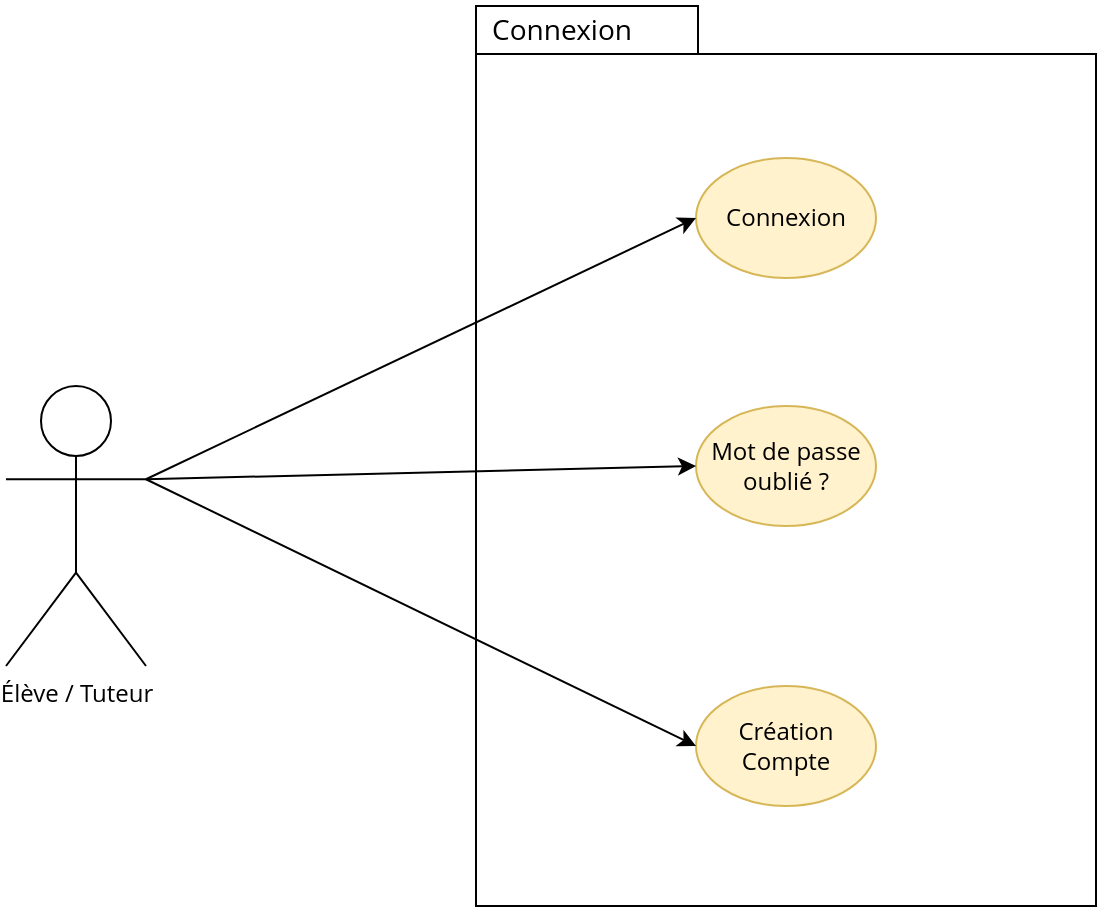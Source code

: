 <mxfile version="16.1.2" type="github" pages="5">
  <diagram id="KUnR1pUKcfkr-RDepORW" name="1. connexion">
    <mxGraphModel dx="1188" dy="643" grid="1" gridSize="10" guides="1" tooltips="1" connect="1" arrows="1" fold="1" page="1" pageScale="1" pageWidth="827" pageHeight="1169" math="0" shadow="0">
      <root>
        <mxCell id="0" />
        <mxCell id="1" parent="0" />
        <mxCell id="ZBbE1sinww5m6HYyCcib-1" value="" style="group" vertex="1" connectable="0" parent="1">
          <mxGeometry x="345" y="67" width="310" height="453" as="geometry" />
        </mxCell>
        <mxCell id="THIoc8QtqhNPpxG0_Eg2-5" value="" style="shape=folder;fontStyle=1;spacingTop=10;tabWidth=111;tabHeight=24;tabPosition=left;html=1;align=left;verticalAlign=top;" vertex="1" parent="ZBbE1sinww5m6HYyCcib-1">
          <mxGeometry y="3" width="310" height="450" as="geometry" />
        </mxCell>
        <mxCell id="THIoc8QtqhNPpxG0_Eg2-6" value="Connexion" style="text;html=1;strokeColor=none;fillColor=none;align=center;verticalAlign=middle;whiteSpace=wrap;rounded=0;fontFamily=Open Sans;fontSource=https%3A%2F%2Ffonts.googleapis.com%2Fcss%3Ffamily%3DOpen%2BSans;fontSize=14;" vertex="1" parent="ZBbE1sinww5m6HYyCcib-1">
          <mxGeometry x="13" width="60" height="30" as="geometry" />
        </mxCell>
        <mxCell id="TYDmkTxunngjgZpNK9Lh-3" value="Élève / Tuteur" style="shape=umlActor;verticalLabelPosition=bottom;verticalAlign=top;html=1;outlineConnect=0;fontFamily=Open Sans;fontSource=https%3A%2F%2Ffonts.googleapis.com%2Fcss%3Ffamily%3DOpen%2BSans;" parent="1" vertex="1">
          <mxGeometry x="110" y="260" width="70" height="140" as="geometry" />
        </mxCell>
        <mxCell id="TYDmkTxunngjgZpNK9Lh-13" value="Connexion" style="ellipse;whiteSpace=wrap;html=1;fontFamily=Open Sans;verticalAlign=middle;fontSource=https%3A%2F%2Ffonts.googleapis.com%2Fcss%3Ffamily%3DOpen%2BSans;fillColor=#fff2cc;strokeColor=#d6b656;" parent="1" vertex="1">
          <mxGeometry x="455" y="146" width="90" height="60" as="geometry" />
        </mxCell>
        <mxCell id="TYDmkTxunngjgZpNK9Lh-21" value="Création&lt;br&gt;Compte" style="ellipse;whiteSpace=wrap;html=1;fontFamily=Open Sans;verticalAlign=middle;fontSource=https%3A%2F%2Ffonts.googleapis.com%2Fcss%3Ffamily%3DOpen%2BSans;fillColor=#fff2cc;strokeColor=#d6b656;" parent="1" vertex="1">
          <mxGeometry x="455" y="410" width="90" height="60" as="geometry" />
        </mxCell>
        <mxCell id="TYDmkTxunngjgZpNK9Lh-28" value="Mot de passe&lt;br&gt;oublié ?" style="ellipse;whiteSpace=wrap;html=1;fontFamily=Open Sans;verticalAlign=middle;fontSource=https%3A%2F%2Ffonts.googleapis.com%2Fcss%3Ffamily%3DOpen%2BSans;fillColor=#fff2cc;strokeColor=#d6b656;" parent="1" vertex="1">
          <mxGeometry x="455" y="270" width="90" height="60" as="geometry" />
        </mxCell>
        <mxCell id="THIoc8QtqhNPpxG0_Eg2-1" value="" style="endArrow=classic;html=1;rounded=0;entryX=0;entryY=0.5;entryDx=0;entryDy=0;exitX=1;exitY=0.333;exitDx=0;exitDy=0;exitPerimeter=0;" edge="1" parent="1" source="TYDmkTxunngjgZpNK9Lh-3" target="TYDmkTxunngjgZpNK9Lh-13">
          <mxGeometry width="50" height="50" relative="1" as="geometry">
            <mxPoint x="200" y="320" as="sourcePoint" />
            <mxPoint x="440" y="250" as="targetPoint" />
          </mxGeometry>
        </mxCell>
        <mxCell id="THIoc8QtqhNPpxG0_Eg2-2" value="" style="endArrow=classic;html=1;rounded=0;entryX=0;entryY=0.5;entryDx=0;entryDy=0;exitX=1;exitY=0.333;exitDx=0;exitDy=0;exitPerimeter=0;" edge="1" parent="1" source="TYDmkTxunngjgZpNK9Lh-3" target="TYDmkTxunngjgZpNK9Lh-28">
          <mxGeometry width="50" height="50" relative="1" as="geometry">
            <mxPoint x="180" y="310" as="sourcePoint" />
            <mxPoint x="465" y="186" as="targetPoint" />
          </mxGeometry>
        </mxCell>
        <mxCell id="THIoc8QtqhNPpxG0_Eg2-4" value="" style="endArrow=classic;html=1;rounded=0;entryX=0;entryY=0.5;entryDx=0;entryDy=0;exitX=1;exitY=0.333;exitDx=0;exitDy=0;exitPerimeter=0;" edge="1" parent="1" source="TYDmkTxunngjgZpNK9Lh-3" target="TYDmkTxunngjgZpNK9Lh-21">
          <mxGeometry width="50" height="50" relative="1" as="geometry">
            <mxPoint x="200" y="320" as="sourcePoint" />
            <mxPoint x="455" y="430" as="targetPoint" />
          </mxGeometry>
        </mxCell>
      </root>
    </mxGraphModel>
  </diagram>
  <diagram id="M9xIVLAOQFdfFHR1ENn9" name="2. tableau de bord">
    <mxGraphModel dx="1426" dy="771" grid="1" gridSize="10" guides="1" tooltips="1" connect="1" arrows="1" fold="1" page="1" pageScale="1" pageWidth="827" pageHeight="1169" math="0" shadow="0">
      <root>
        <mxCell id="1OBQYQIUP6oZaAc2y_LA-0" />
        <mxCell id="1OBQYQIUP6oZaAc2y_LA-1" parent="1OBQYQIUP6oZaAc2y_LA-0" />
        <mxCell id="WQVlLFC1r0coPAHuCt4i-0" value="" style="group" vertex="1" connectable="0" parent="1OBQYQIUP6oZaAc2y_LA-1">
          <mxGeometry x="310" y="30" width="360" height="530" as="geometry" />
        </mxCell>
        <mxCell id="WQVlLFC1r0coPAHuCt4i-1" value="" style="shape=folder;fontStyle=1;spacingTop=10;tabWidth=111;tabHeight=24;tabPosition=left;html=1;align=left;verticalAlign=top;" vertex="1" parent="WQVlLFC1r0coPAHuCt4i-0">
          <mxGeometry y="1.76" width="360" height="526.49" as="geometry" />
        </mxCell>
        <mxCell id="WQVlLFC1r0coPAHuCt4i-2" value="&lt;font style=&quot;font-size: 13px&quot;&gt;Tabelau de bord&lt;/font&gt;" style="text;html=1;strokeColor=none;fillColor=none;align=center;verticalAlign=middle;whiteSpace=wrap;rounded=0;fontFamily=Open Sans;fontSource=https%3A%2F%2Ffonts.googleapis.com%2Fcss%3Ffamily%3DOpen%2BSans;fontSize=14;" vertex="1" parent="WQVlLFC1r0coPAHuCt4i-0">
          <mxGeometry width="110" height="35.1" as="geometry" />
        </mxCell>
        <mxCell id="WQVlLFC1r0coPAHuCt4i-4" value="Consulter&lt;br&gt;tâches" style="ellipse;whiteSpace=wrap;html=1;fontFamily=Open Sans;verticalAlign=middle;fontSource=https%3A%2F%2Ffonts.googleapis.com%2Fcss%3Ffamily%3DOpen%2BSans;fillColor=#fff2cc;strokeColor=#d6b656;" vertex="1" parent="WQVlLFC1r0coPAHuCt4i-0">
          <mxGeometry x="70" y="150" width="90" height="60" as="geometry" />
        </mxCell>
        <mxCell id="O8qXiJtw2eGrAZmjT_0R-7" value="Consulter&lt;br&gt;évènements" style="ellipse;whiteSpace=wrap;html=1;fontFamily=Open Sans;verticalAlign=middle;fontSource=https%3A%2F%2Ffonts.googleapis.com%2Fcss%3Ffamily%3DOpen%2BSans;fillColor=#fff2cc;strokeColor=#d6b656;" vertex="1" parent="WQVlLFC1r0coPAHuCt4i-0">
          <mxGeometry x="70" y="260" width="90" height="60" as="geometry" />
        </mxCell>
        <mxCell id="O8qXiJtw2eGrAZmjT_0R-8" value="Consulter&lt;br&gt;Messages&lt;br&gt;non lus" style="ellipse;whiteSpace=wrap;html=1;fontFamily=Open Sans;verticalAlign=middle;fontSource=https%3A%2F%2Ffonts.googleapis.com%2Fcss%3Ffamily%3DOpen%2BSans;fillColor=#fff2cc;strokeColor=#d6b656;" vertex="1" parent="WQVlLFC1r0coPAHuCt4i-0">
          <mxGeometry x="70" y="370" width="90" height="60" as="geometry" />
        </mxCell>
        <mxCell id="ixfkal_lUHKr-x1qklB_-9" style="edgeStyle=orthogonalEdgeStyle;rounded=0;orthogonalLoop=1;jettySize=auto;html=1;fontFamily=Open Sans;fontSource=https%3A%2F%2Ffonts.googleapis.com%2Fcss%3Ffamily%3DOpen%2BSans;fontSize=17;" parent="1OBQYQIUP6oZaAc2y_LA-1" edge="1">
          <mxGeometry relative="1" as="geometry">
            <mxPoint x="470" y="428" as="sourcePoint" />
          </mxGeometry>
        </mxCell>
        <mxCell id="X8_WFffuxxabjsE24lAA-3" value="" style="endArrow=classic;html=1;rounded=0;fontFamily=Open Sans;fontSource=https%3A%2F%2Ffonts.googleapis.com%2Fcss%3Ffamily%3DOpen%2BSans;fontSize=13;entryX=0;entryY=0.5;entryDx=0;entryDy=0;exitX=1;exitY=0.333;exitDx=0;exitDy=0;exitPerimeter=0;" edge="1" parent="1OBQYQIUP6oZaAc2y_LA-1" source="mzEIMfMMCoD7IkeZDwDo-0" target="WQVlLFC1r0coPAHuCt4i-4">
          <mxGeometry width="50" height="50" relative="1" as="geometry">
            <mxPoint x="200" y="170" as="sourcePoint" />
            <mxPoint x="320" y="370" as="targetPoint" />
          </mxGeometry>
        </mxCell>
        <mxCell id="mzEIMfMMCoD7IkeZDwDo-0" value="Élève / Tuteur" style="shape=umlActor;verticalLabelPosition=bottom;verticalAlign=top;html=1;outlineConnect=0;fontFamily=Open Sans;fontSource=https%3A%2F%2Ffonts.googleapis.com%2Fcss%3Ffamily%3DOpen%2BSans;" vertex="1" parent="1OBQYQIUP6oZaAc2y_LA-1">
          <mxGeometry x="110" y="260" width="70" height="140" as="geometry" />
        </mxCell>
        <mxCell id="mzEIMfMMCoD7IkeZDwDo-1" value="" style="endArrow=classic;html=1;rounded=0;fontFamily=Open Sans;fontSource=https%3A%2F%2Ffonts.googleapis.com%2Fcss%3Ffamily%3DOpen%2BSans;fontSize=13;exitX=1;exitY=0.333;exitDx=0;exitDy=0;exitPerimeter=0;" edge="1" parent="1OBQYQIUP6oZaAc2y_LA-1" source="mzEIMfMMCoD7IkeZDwDo-0" target="O8qXiJtw2eGrAZmjT_0R-7">
          <mxGeometry width="50" height="50" relative="1" as="geometry">
            <mxPoint x="190" y="316.667" as="sourcePoint" />
            <mxPoint x="370" y="220" as="targetPoint" />
          </mxGeometry>
        </mxCell>
        <mxCell id="mzEIMfMMCoD7IkeZDwDo-2" value="" style="endArrow=classic;html=1;rounded=0;fontFamily=Open Sans;fontSource=https%3A%2F%2Ffonts.googleapis.com%2Fcss%3Ffamily%3DOpen%2BSans;fontSize=13;exitX=1;exitY=0.333;exitDx=0;exitDy=0;exitPerimeter=0;entryX=0;entryY=0.5;entryDx=0;entryDy=0;" edge="1" parent="1OBQYQIUP6oZaAc2y_LA-1" source="mzEIMfMMCoD7IkeZDwDo-0" target="O8qXiJtw2eGrAZmjT_0R-8">
          <mxGeometry width="50" height="50" relative="1" as="geometry">
            <mxPoint x="190" y="316.667" as="sourcePoint" />
            <mxPoint x="370.168" y="327.41" as="targetPoint" />
          </mxGeometry>
        </mxCell>
        <mxCell id="mzEIMfMMCoD7IkeZDwDo-3" value="page gestion de taches" style="ellipse;whiteSpace=wrap;html=1;fontFamily=Open Sans;verticalAlign=middle;fontSource=https%3A%2F%2Ffonts.googleapis.com%2Fcss%3Ffamily%3DOpen%2BSans;fillColor=#fff2cc;strokeColor=#d6b656;" vertex="1" parent="1OBQYQIUP6oZaAc2y_LA-1">
          <mxGeometry x="700" y="180" width="90" height="60" as="geometry" />
        </mxCell>
        <mxCell id="mzEIMfMMCoD7IkeZDwDo-4" value="page évènements" style="ellipse;whiteSpace=wrap;html=1;fontFamily=Open Sans;verticalAlign=middle;fontSource=https%3A%2F%2Ffonts.googleapis.com%2Fcss%3Ffamily%3DOpen%2BSans;fillColor=#fff2cc;strokeColor=#d6b656;" vertex="1" parent="1OBQYQIUP6oZaAc2y_LA-1">
          <mxGeometry x="700" y="290" width="90" height="60" as="geometry" />
        </mxCell>
        <mxCell id="mzEIMfMMCoD7IkeZDwDo-5" value="page gestion de taches" style="ellipse;whiteSpace=wrap;html=1;fontFamily=Open Sans;verticalAlign=middle;fontSource=https%3A%2F%2Ffonts.googleapis.com%2Fcss%3Ffamily%3DOpen%2BSans;fillColor=#fff2cc;strokeColor=#d6b656;" vertex="1" parent="1OBQYQIUP6oZaAc2y_LA-1">
          <mxGeometry x="700" y="400" width="90" height="60" as="geometry" />
        </mxCell>
        <mxCell id="WQVlLFC1r0coPAHuCt4i-3" value="" style="endArrow=classic;html=1;rounded=0;fontFamily=Open Sans;fontSource=https%3A%2F%2Ffonts.googleapis.com%2Fcss%3Ffamily%3DOpen%2BSans;fontSize=13;entryX=0;entryY=0.5;entryDx=0;entryDy=0;dashed=1;" edge="1" parent="1OBQYQIUP6oZaAc2y_LA-1" source="WQVlLFC1r0coPAHuCt4i-4" target="mzEIMfMMCoD7IkeZDwDo-3">
          <mxGeometry width="50" height="50" relative="1" as="geometry">
            <mxPoint x="640" y="340" as="sourcePoint" />
            <mxPoint x="710" y="285" as="targetPoint" />
          </mxGeometry>
        </mxCell>
        <mxCell id="mzEIMfMMCoD7IkeZDwDo-6" style="edgeStyle=orthogonalEdgeStyle;rounded=0;orthogonalLoop=1;jettySize=auto;html=1;fontFamily=Open Sans;fontSource=https%3A%2F%2Ffonts.googleapis.com%2Fcss%3Ffamily%3DOpen%2BSans;fontSize=14;dashed=1;" edge="1" parent="1OBQYQIUP6oZaAc2y_LA-1" source="O8qXiJtw2eGrAZmjT_0R-7" target="mzEIMfMMCoD7IkeZDwDo-4">
          <mxGeometry relative="1" as="geometry" />
        </mxCell>
        <mxCell id="mzEIMfMMCoD7IkeZDwDo-7" style="edgeStyle=orthogonalEdgeStyle;rounded=0;orthogonalLoop=1;jettySize=auto;html=1;fontFamily=Open Sans;fontSource=https%3A%2F%2Ffonts.googleapis.com%2Fcss%3Ffamily%3DOpen%2BSans;fontSize=14;dashed=1;" edge="1" parent="1OBQYQIUP6oZaAc2y_LA-1" source="O8qXiJtw2eGrAZmjT_0R-8" target="mzEIMfMMCoD7IkeZDwDo-5">
          <mxGeometry relative="1" as="geometry" />
        </mxCell>
        <mxCell id="mzEIMfMMCoD7IkeZDwDo-9" value="" style="endArrow=classic;html=1;rounded=0;fontFamily=Open Sans;fontSource=https%3A%2F%2Ffonts.googleapis.com%2Fcss%3Ffamily%3DOpen%2BSans;fontSize=13;dashed=1;" edge="1" parent="1OBQYQIUP6oZaAc2y_LA-1">
          <mxGeometry width="50" height="50" relative="1" as="geometry">
            <mxPoint x="140" y="690" as="sourcePoint" />
            <mxPoint x="240" y="690" as="targetPoint" />
          </mxGeometry>
        </mxCell>
        <mxCell id="mzEIMfMMCoD7IkeZDwDo-10" value="lien, redirection" style="text;html=1;strokeColor=none;fillColor=none;align=center;verticalAlign=middle;whiteSpace=wrap;rounded=0;fontFamily=Open Sans;fontSource=https%3A%2F%2Ffonts.googleapis.com%2Fcss%3Ffamily%3DOpen%2BSans;fontSize=14;" vertex="1" parent="1OBQYQIUP6oZaAc2y_LA-1">
          <mxGeometry x="270" y="670" width="60" height="30" as="geometry" />
        </mxCell>
      </root>
    </mxGraphModel>
  </diagram>
  <diagram id="abMPPKh5dlIdJmRYoxNy" name="3. chat">
    <mxGraphModel dx="1426" dy="771" grid="1" gridSize="10" guides="1" tooltips="1" connect="1" arrows="1" fold="1" page="1" pageScale="1" pageWidth="827" pageHeight="1169" math="0" shadow="0">
      <root>
        <mxCell id="RaduN4FEJv7Jgq1yJ2gZ-0" />
        <mxCell id="RaduN4FEJv7Jgq1yJ2gZ-1" parent="RaduN4FEJv7Jgq1yJ2gZ-0" />
        <mxCell id="y9w4QqAYuyESuMywKpjv-0" value="" style="group" vertex="1" connectable="0" parent="RaduN4FEJv7Jgq1yJ2gZ-1">
          <mxGeometry x="290" y="10" width="430" height="530" as="geometry" />
        </mxCell>
        <mxCell id="y9w4QqAYuyESuMywKpjv-1" value="" style="shape=folder;fontStyle=1;spacingTop=10;tabWidth=111;tabHeight=24;tabPosition=left;html=1;align=left;verticalAlign=top;" vertex="1" parent="y9w4QqAYuyESuMywKpjv-0">
          <mxGeometry y="3.51" width="430" height="526.49" as="geometry" />
        </mxCell>
        <mxCell id="y9w4QqAYuyESuMywKpjv-2" value="&lt;font style=&quot;font-size: 14px&quot;&gt;Chat&lt;/font&gt;" style="text;html=1;strokeColor=none;fillColor=none;align=center;verticalAlign=middle;whiteSpace=wrap;rounded=0;fontFamily=Open Sans;fontSource=https%3A%2F%2Ffonts.googleapis.com%2Fcss%3Ffamily%3DOpen%2BSans;fontSize=14;" vertex="1" parent="y9w4QqAYuyESuMywKpjv-0">
          <mxGeometry width="110" height="35.1" as="geometry" />
        </mxCell>
        <mxCell id="vP3g1e_jsOb5a7pWJ1PA-2" style="edgeStyle=orthogonalEdgeStyle;rounded=0;orthogonalLoop=1;jettySize=auto;html=1;fontFamily=Open Sans;fontSource=https%3A%2F%2Ffonts.googleapis.com%2Fcss%3Ffamily%3DOpen%2BSans;fontSize=14;" edge="1" parent="y9w4QqAYuyESuMywKpjv-0" source="rUhejU6MZNTzj8en0kv2-5" target="vP3g1e_jsOb5a7pWJ1PA-1">
          <mxGeometry relative="1" as="geometry" />
        </mxCell>
        <mxCell id="rUhejU6MZNTzj8en0kv2-5" value="discussion&lt;br&gt;instantanée" style="ellipse;whiteSpace=wrap;html=1;fontFamily=Open Sans;verticalAlign=middle;fontSource=https%3A%2F%2Ffonts.googleapis.com%2Fcss%3Ffamily%3DOpen%2BSans;fillColor=#d5e8d4;strokeColor=#82b366;" parent="y9w4QqAYuyESuMywKpjv-0" vertex="1">
          <mxGeometry x="135" y="90" width="90" height="60" as="geometry" />
        </mxCell>
        <mxCell id="vP3g1e_jsOb5a7pWJ1PA-4" style="edgeStyle=orthogonalEdgeStyle;rounded=0;orthogonalLoop=1;jettySize=auto;html=1;entryX=0;entryY=0.5;entryDx=0;entryDy=0;fontFamily=Open Sans;fontSource=https%3A%2F%2Ffonts.googleapis.com%2Fcss%3Ffamily%3DOpen%2BSans;fontSize=14;" edge="1" parent="y9w4QqAYuyESuMywKpjv-0" source="rUhejU6MZNTzj8en0kv2-8" target="vP3g1e_jsOb5a7pWJ1PA-3">
          <mxGeometry relative="1" as="geometry" />
        </mxCell>
        <mxCell id="rUhejU6MZNTzj8en0kv2-8" value="historique&lt;br&gt;conversations" style="ellipse;whiteSpace=wrap;html=1;fontFamily=Open Sans;verticalAlign=middle;fontSource=https%3A%2F%2Ffonts.googleapis.com%2Fcss%3Ffamily%3DOpen%2BSans;fillColor=#d5e8d4;strokeColor=#82b366;" parent="y9w4QqAYuyESuMywKpjv-0" vertex="1">
          <mxGeometry x="135" y="210" width="90" height="60" as="geometry" />
        </mxCell>
        <mxCell id="rUhejU6MZNTzj8en0kv2-10" value="ajouter un contact" style="ellipse;whiteSpace=wrap;html=1;fontFamily=Open Sans;verticalAlign=middle;fontSource=https%3A%2F%2Ffonts.googleapis.com%2Fcss%3Ffamily%3DOpen%2BSans;fillColor=#fff2cc;strokeColor=#d6b656;" parent="y9w4QqAYuyESuMywKpjv-0" vertex="1">
          <mxGeometry x="290" y="320" width="90" height="60" as="geometry" />
        </mxCell>
        <mxCell id="rUhejU6MZNTzj8en0kv2-12" value="supprimer un contact" style="ellipse;whiteSpace=wrap;html=1;fontFamily=Open Sans;verticalAlign=middle;fontSource=https%3A%2F%2Ffonts.googleapis.com%2Fcss%3Ffamily%3DOpen%2BSans;fillColor=#fff2cc;strokeColor=#d6b656;" parent="y9w4QqAYuyESuMywKpjv-0" vertex="1">
          <mxGeometry x="290" y="420" width="90" height="60" as="geometry" />
        </mxCell>
        <mxCell id="vP3g1e_jsOb5a7pWJ1PA-1" value="envoyer un message" style="ellipse;whiteSpace=wrap;html=1;fontFamily=Open Sans;verticalAlign=middle;fontSource=https%3A%2F%2Ffonts.googleapis.com%2Fcss%3Ffamily%3DOpen%2BSans;fillColor=#fff2cc;strokeColor=#d6b656;" vertex="1" parent="y9w4QqAYuyESuMywKpjv-0">
          <mxGeometry x="290" y="90" width="90" height="60" as="geometry" />
        </mxCell>
        <mxCell id="vP3g1e_jsOb5a7pWJ1PA-3" value="basculer entre&lt;br&gt;conversations" style="ellipse;whiteSpace=wrap;html=1;fontFamily=Open Sans;verticalAlign=middle;fontSource=https%3A%2F%2Ffonts.googleapis.com%2Fcss%3Ffamily%3DOpen%2BSans;fillColor=#fff2cc;strokeColor=#d6b656;" vertex="1" parent="y9w4QqAYuyESuMywKpjv-0">
          <mxGeometry x="290" y="210" width="90" height="60" as="geometry" />
        </mxCell>
        <mxCell id="Zfv8SsIStOB4ZA1KAw7b-3" value="" style="endArrow=classic;html=1;rounded=0;fontFamily=Open Sans;fontSource=https%3A%2F%2Ffonts.googleapis.com%2Fcss%3Ffamily%3DOpen%2BSans;fontSize=14;entryX=0;entryY=0.5;entryDx=0;entryDy=0;exitX=1;exitY=0.333;exitDx=0;exitDy=0;exitPerimeter=0;" edge="1" parent="RaduN4FEJv7Jgq1yJ2gZ-1" source="vP3g1e_jsOb5a7pWJ1PA-0" target="rUhejU6MZNTzj8en0kv2-10">
          <mxGeometry width="50" height="50" relative="1" as="geometry">
            <mxPoint x="200" y="460" as="sourcePoint" />
            <mxPoint x="320" y="370" as="targetPoint" />
          </mxGeometry>
        </mxCell>
        <mxCell id="Zfv8SsIStOB4ZA1KAw7b-4" value="" style="endArrow=classic;html=1;rounded=0;fontFamily=Open Sans;fontSource=https%3A%2F%2Ffonts.googleapis.com%2Fcss%3Ffamily%3DOpen%2BSans;fontSize=14;exitX=1;exitY=0.333;exitDx=0;exitDy=0;exitPerimeter=0;" edge="1" parent="RaduN4FEJv7Jgq1yJ2gZ-1" source="vP3g1e_jsOb5a7pWJ1PA-0" target="rUhejU6MZNTzj8en0kv2-12">
          <mxGeometry width="50" height="50" relative="1" as="geometry">
            <mxPoint x="200" y="460" as="sourcePoint" />
            <mxPoint x="465" y="380" as="targetPoint" />
          </mxGeometry>
        </mxCell>
        <mxCell id="vP3g1e_jsOb5a7pWJ1PA-0" value="Élève / Tuteur" style="shape=umlActor;verticalLabelPosition=bottom;verticalAlign=top;html=1;outlineConnect=0;fontFamily=Open Sans;fontSource=https%3A%2F%2Ffonts.googleapis.com%2Fcss%3Ffamily%3DOpen%2BSans;" vertex="1" parent="RaduN4FEJv7Jgq1yJ2gZ-1">
          <mxGeometry x="110" y="260" width="70" height="140" as="geometry" />
        </mxCell>
      </root>
    </mxGraphModel>
  </diagram>
  <diagram id="5MfhZOpvltxTM3ARevW0" name="4. calendrier">
    <mxGraphModel dx="1426" dy="771" grid="1" gridSize="10" guides="1" tooltips="1" connect="1" arrows="1" fold="1" page="1" pageScale="1" pageWidth="827" pageHeight="1169" math="0" shadow="0">
      <root>
        <mxCell id="4CYTl0fOpBRvBrNWKuWK-0" />
        <mxCell id="4CYTl0fOpBRvBrNWKuWK-1" parent="4CYTl0fOpBRvBrNWKuWK-0" />
        <mxCell id="OjBl-M0junSSJN_UIuKY-0" value="fonctionnalité&lt;br style=&quot;font-size: 17px&quot;&gt;Calendrier" style="rounded=0;whiteSpace=wrap;html=1;verticalAlign=top;fontFamily=Open Sans;fontStyle=0;labelBorderColor=#67AB9F;fontSource=https%3A%2F%2Ffonts.googleapis.com%2Fcss%3Ffamily%3DOpen%2BSans;fontSize=17;align=center;" parent="4CYTl0fOpBRvBrNWKuWK-1" vertex="1">
          <mxGeometry x="320" y="40" width="360" height="500" as="geometry" />
        </mxCell>
        <mxCell id="OjBl-M0junSSJN_UIuKY-3" value="Afficher évènements et RDV" style="ellipse;whiteSpace=wrap;html=1;fontFamily=Open Sans;verticalAlign=middle;fontSource=https%3A%2F%2Ffonts.googleapis.com%2Fcss%3Ffamily%3DOpen%2BSans;fillColor=#fff2cc;strokeColor=#d6b656;" parent="4CYTl0fOpBRvBrNWKuWK-1" vertex="1">
          <mxGeometry x="455" y="186" width="90" height="60" as="geometry" />
        </mxCell>
        <mxCell id="wuJRlMCa8a_SjmCl2X6g-0" value="Élève / Tuteur" style="shape=umlActor;verticalLabelPosition=bottom;verticalAlign=top;html=1;outlineConnect=0;fontFamily=Open Sans;fontSource=https%3A%2F%2Ffonts.googleapis.com%2Fcss%3Ffamily%3DOpen%2BSans;" vertex="1" parent="4CYTl0fOpBRvBrNWKuWK-1">
          <mxGeometry x="160" y="170" width="70" height="140" as="geometry" />
        </mxCell>
        <mxCell id="wuJRlMCa8a_SjmCl2X6g-1" value="" style="endArrow=classic;html=1;rounded=0;fontFamily=Open Sans;fontSource=https%3A%2F%2Ffonts.googleapis.com%2Fcss%3Ffamily%3DOpen%2BSans;fontSize=14;entryX=0;entryY=0.5;entryDx=0;entryDy=0;exitX=1;exitY=0.333;exitDx=0;exitDy=0;exitPerimeter=0;" edge="1" parent="4CYTl0fOpBRvBrNWKuWK-1" source="wuJRlMCa8a_SjmCl2X6g-0" target="OjBl-M0junSSJN_UIuKY-3">
          <mxGeometry width="50" height="50" relative="1" as="geometry">
            <mxPoint x="270" y="420" as="sourcePoint" />
            <mxPoint x="320" y="370" as="targetPoint" />
          </mxGeometry>
        </mxCell>
      </root>
    </mxGraphModel>
  </diagram>
  <diagram id="WcSE28HzE118ru-9Gia1" name="5. gestionnaire de tâches">
    <mxGraphModel dx="1426" dy="771" grid="1" gridSize="10" guides="1" tooltips="1" connect="1" arrows="1" fold="1" page="1" pageScale="1" pageWidth="827" pageHeight="1169" math="0" shadow="0">
      <root>
        <mxCell id="CBrr2eyFbl-5ck984wMz-0" />
        <mxCell id="CBrr2eyFbl-5ck984wMz-1" parent="CBrr2eyFbl-5ck984wMz-0" />
        <mxCell id="f-vBy_yZlUni0X8QA-J0-0" value="fonctionnalité&lt;br style=&quot;font-size: 17px&quot;&gt;Gestionnaire de tâches" style="rounded=0;whiteSpace=wrap;html=1;verticalAlign=top;fontFamily=Open Sans;fontStyle=0;labelBorderColor=#67AB9F;fontSource=https%3A%2F%2Ffonts.googleapis.com%2Fcss%3Ffamily%3DOpen%2BSans;fontSize=17;align=center;" parent="CBrr2eyFbl-5ck984wMz-1" vertex="1">
          <mxGeometry x="320" y="40" width="360" height="500" as="geometry" />
        </mxCell>
        <mxCell id="f-vBy_yZlUni0X8QA-J0-1" value="Tuteur" style="shape=umlActor;verticalLabelPosition=bottom;verticalAlign=top;html=1;outlineConnect=0;fontFamily=Open Sans;fontSource=https%3A%2F%2Ffonts.googleapis.com%2Fcss%3Ffamily%3DOpen%2BSans;" parent="CBrr2eyFbl-5ck984wMz-1" vertex="1">
          <mxGeometry x="120" y="400" width="70" height="140" as="geometry" />
        </mxCell>
        <mxCell id="f-vBy_yZlUni0X8QA-J0-2" value="Élève" style="shape=umlActor;verticalLabelPosition=bottom;verticalAlign=top;html=1;outlineConnect=0;fontFamily=Open Sans;fontSource=https%3A%2F%2Ffonts.googleapis.com%2Fcss%3Ffamily%3DOpen%2BSans;" parent="CBrr2eyFbl-5ck984wMz-1" vertex="1">
          <mxGeometry x="120" y="120" width="70" height="140" as="geometry" />
        </mxCell>
        <mxCell id="f-vBy_yZlUni0X8QA-J0-3" value="Liste des tâches" style="ellipse;whiteSpace=wrap;html=1;fontFamily=Open Sans;verticalAlign=middle;fontSource=https%3A%2F%2Ffonts.googleapis.com%2Fcss%3Ffamily%3DOpen%2BSans;fillColor=#d5e8d4;strokeColor=#82b366;" parent="CBrr2eyFbl-5ck984wMz-1" vertex="1">
          <mxGeometry x="455" y="130" width="90" height="60" as="geometry" />
        </mxCell>
        <mxCell id="f-vBy_yZlUni0X8QA-J0-4" value="Créer une tâche" style="ellipse;whiteSpace=wrap;html=1;fontFamily=Open Sans;verticalAlign=middle;fontSource=https%3A%2F%2Ffonts.googleapis.com%2Fcss%3Ffamily%3DOpen%2BSans;fillColor=#fff2cc;strokeColor=#d6b656;" parent="CBrr2eyFbl-5ck984wMz-1" vertex="1">
          <mxGeometry x="500" y="280" width="90" height="60" as="geometry" />
        </mxCell>
        <mxCell id="j1czhY-13eml8FKOWIFm-0" value="Spécifier&lt;br&gt;élève" style="ellipse;whiteSpace=wrap;html=1;fontFamily=Open Sans;verticalAlign=middle;fontSource=https%3A%2F%2Ffonts.googleapis.com%2Fcss%3Ffamily%3DOpen%2BSans;fillColor=#fff2cc;strokeColor=#d6b656;" vertex="1" parent="CBrr2eyFbl-5ck984wMz-1">
          <mxGeometry x="390" y="410" width="90" height="60" as="geometry" />
        </mxCell>
        <mxCell id="j1czhY-13eml8FKOWIFm-1" value="" style="endArrow=classic;html=1;rounded=0;fontFamily=Open Sans;fontSource=https%3A%2F%2Ffonts.googleapis.com%2Fcss%3Ffamily%3DOpen%2BSans;fontSize=14;entryX=0;entryY=0.5;entryDx=0;entryDy=0;exitX=1;exitY=0.333;exitDx=0;exitDy=0;exitPerimeter=0;" edge="1" parent="CBrr2eyFbl-5ck984wMz-1" source="f-vBy_yZlUni0X8QA-J0-1" target="j1czhY-13eml8FKOWIFm-0">
          <mxGeometry width="50" height="50" relative="1" as="geometry">
            <mxPoint x="270" y="430" as="sourcePoint" />
            <mxPoint x="320" y="380" as="targetPoint" />
          </mxGeometry>
        </mxCell>
        <mxCell id="j1czhY-13eml8FKOWIFm-2" value="" style="endArrow=classic;html=1;rounded=0;fontFamily=Open Sans;fontSource=https%3A%2F%2Ffonts.googleapis.com%2Fcss%3Ffamily%3DOpen%2BSans;fontSize=14;entryX=0;entryY=0.5;entryDx=0;entryDy=0;exitX=1;exitY=0.5;exitDx=0;exitDy=0;" edge="1" parent="CBrr2eyFbl-5ck984wMz-1" source="j1czhY-13eml8FKOWIFm-0" target="f-vBy_yZlUni0X8QA-J0-4">
          <mxGeometry width="50" height="50" relative="1" as="geometry">
            <mxPoint x="270" y="430" as="sourcePoint" />
            <mxPoint x="320" y="380" as="targetPoint" />
          </mxGeometry>
        </mxCell>
        <mxCell id="j1czhY-13eml8FKOWIFm-3" value="" style="endArrow=classic;html=1;rounded=0;fontFamily=Open Sans;fontSource=https%3A%2F%2Ffonts.googleapis.com%2Fcss%3Ffamily%3DOpen%2BSans;fontSize=14;entryX=0;entryY=0.5;entryDx=0;entryDy=0;exitX=1;exitY=0.333;exitDx=0;exitDy=0;exitPerimeter=0;" edge="1" parent="CBrr2eyFbl-5ck984wMz-1" source="f-vBy_yZlUni0X8QA-J0-2" target="f-vBy_yZlUni0X8QA-J0-4">
          <mxGeometry width="50" height="50" relative="1" as="geometry">
            <mxPoint x="270" y="430" as="sourcePoint" />
            <mxPoint x="320" y="380" as="targetPoint" />
          </mxGeometry>
        </mxCell>
        <mxCell id="LaPO_sKABf-MqBaBvuNq-0" value="" style="endArrow=classic;html=1;rounded=0;fontFamily=Open Sans;fontSource=https%3A%2F%2Ffonts.googleapis.com%2Fcss%3Ffamily%3DOpen%2BSans;fontSize=14;exitX=1;exitY=0.333;exitDx=0;exitDy=0;exitPerimeter=0;" edge="1" parent="CBrr2eyFbl-5ck984wMz-1" source="f-vBy_yZlUni0X8QA-J0-1">
          <mxGeometry width="50" height="50" relative="1" as="geometry">
            <mxPoint x="200" y="456.667" as="sourcePoint" />
            <mxPoint x="500" y="310" as="targetPoint" />
          </mxGeometry>
        </mxCell>
        <mxCell id="LaPO_sKABf-MqBaBvuNq-1" value="Comment formaliser le côté optionnel de &quot;spécifier élève&quot;" style="text;html=1;strokeColor=none;fillColor=none;align=center;verticalAlign=middle;whiteSpace=wrap;rounded=0;fontFamily=Open Sans;fontSource=https%3A%2F%2Ffonts.googleapis.com%2Fcss%3Ffamily%3DOpen%2BSans;fontSize=14;" vertex="1" parent="CBrr2eyFbl-5ck984wMz-1">
          <mxGeometry x="430" y="480" width="230" height="30" as="geometry" />
        </mxCell>
      </root>
    </mxGraphModel>
  </diagram>
</mxfile>
